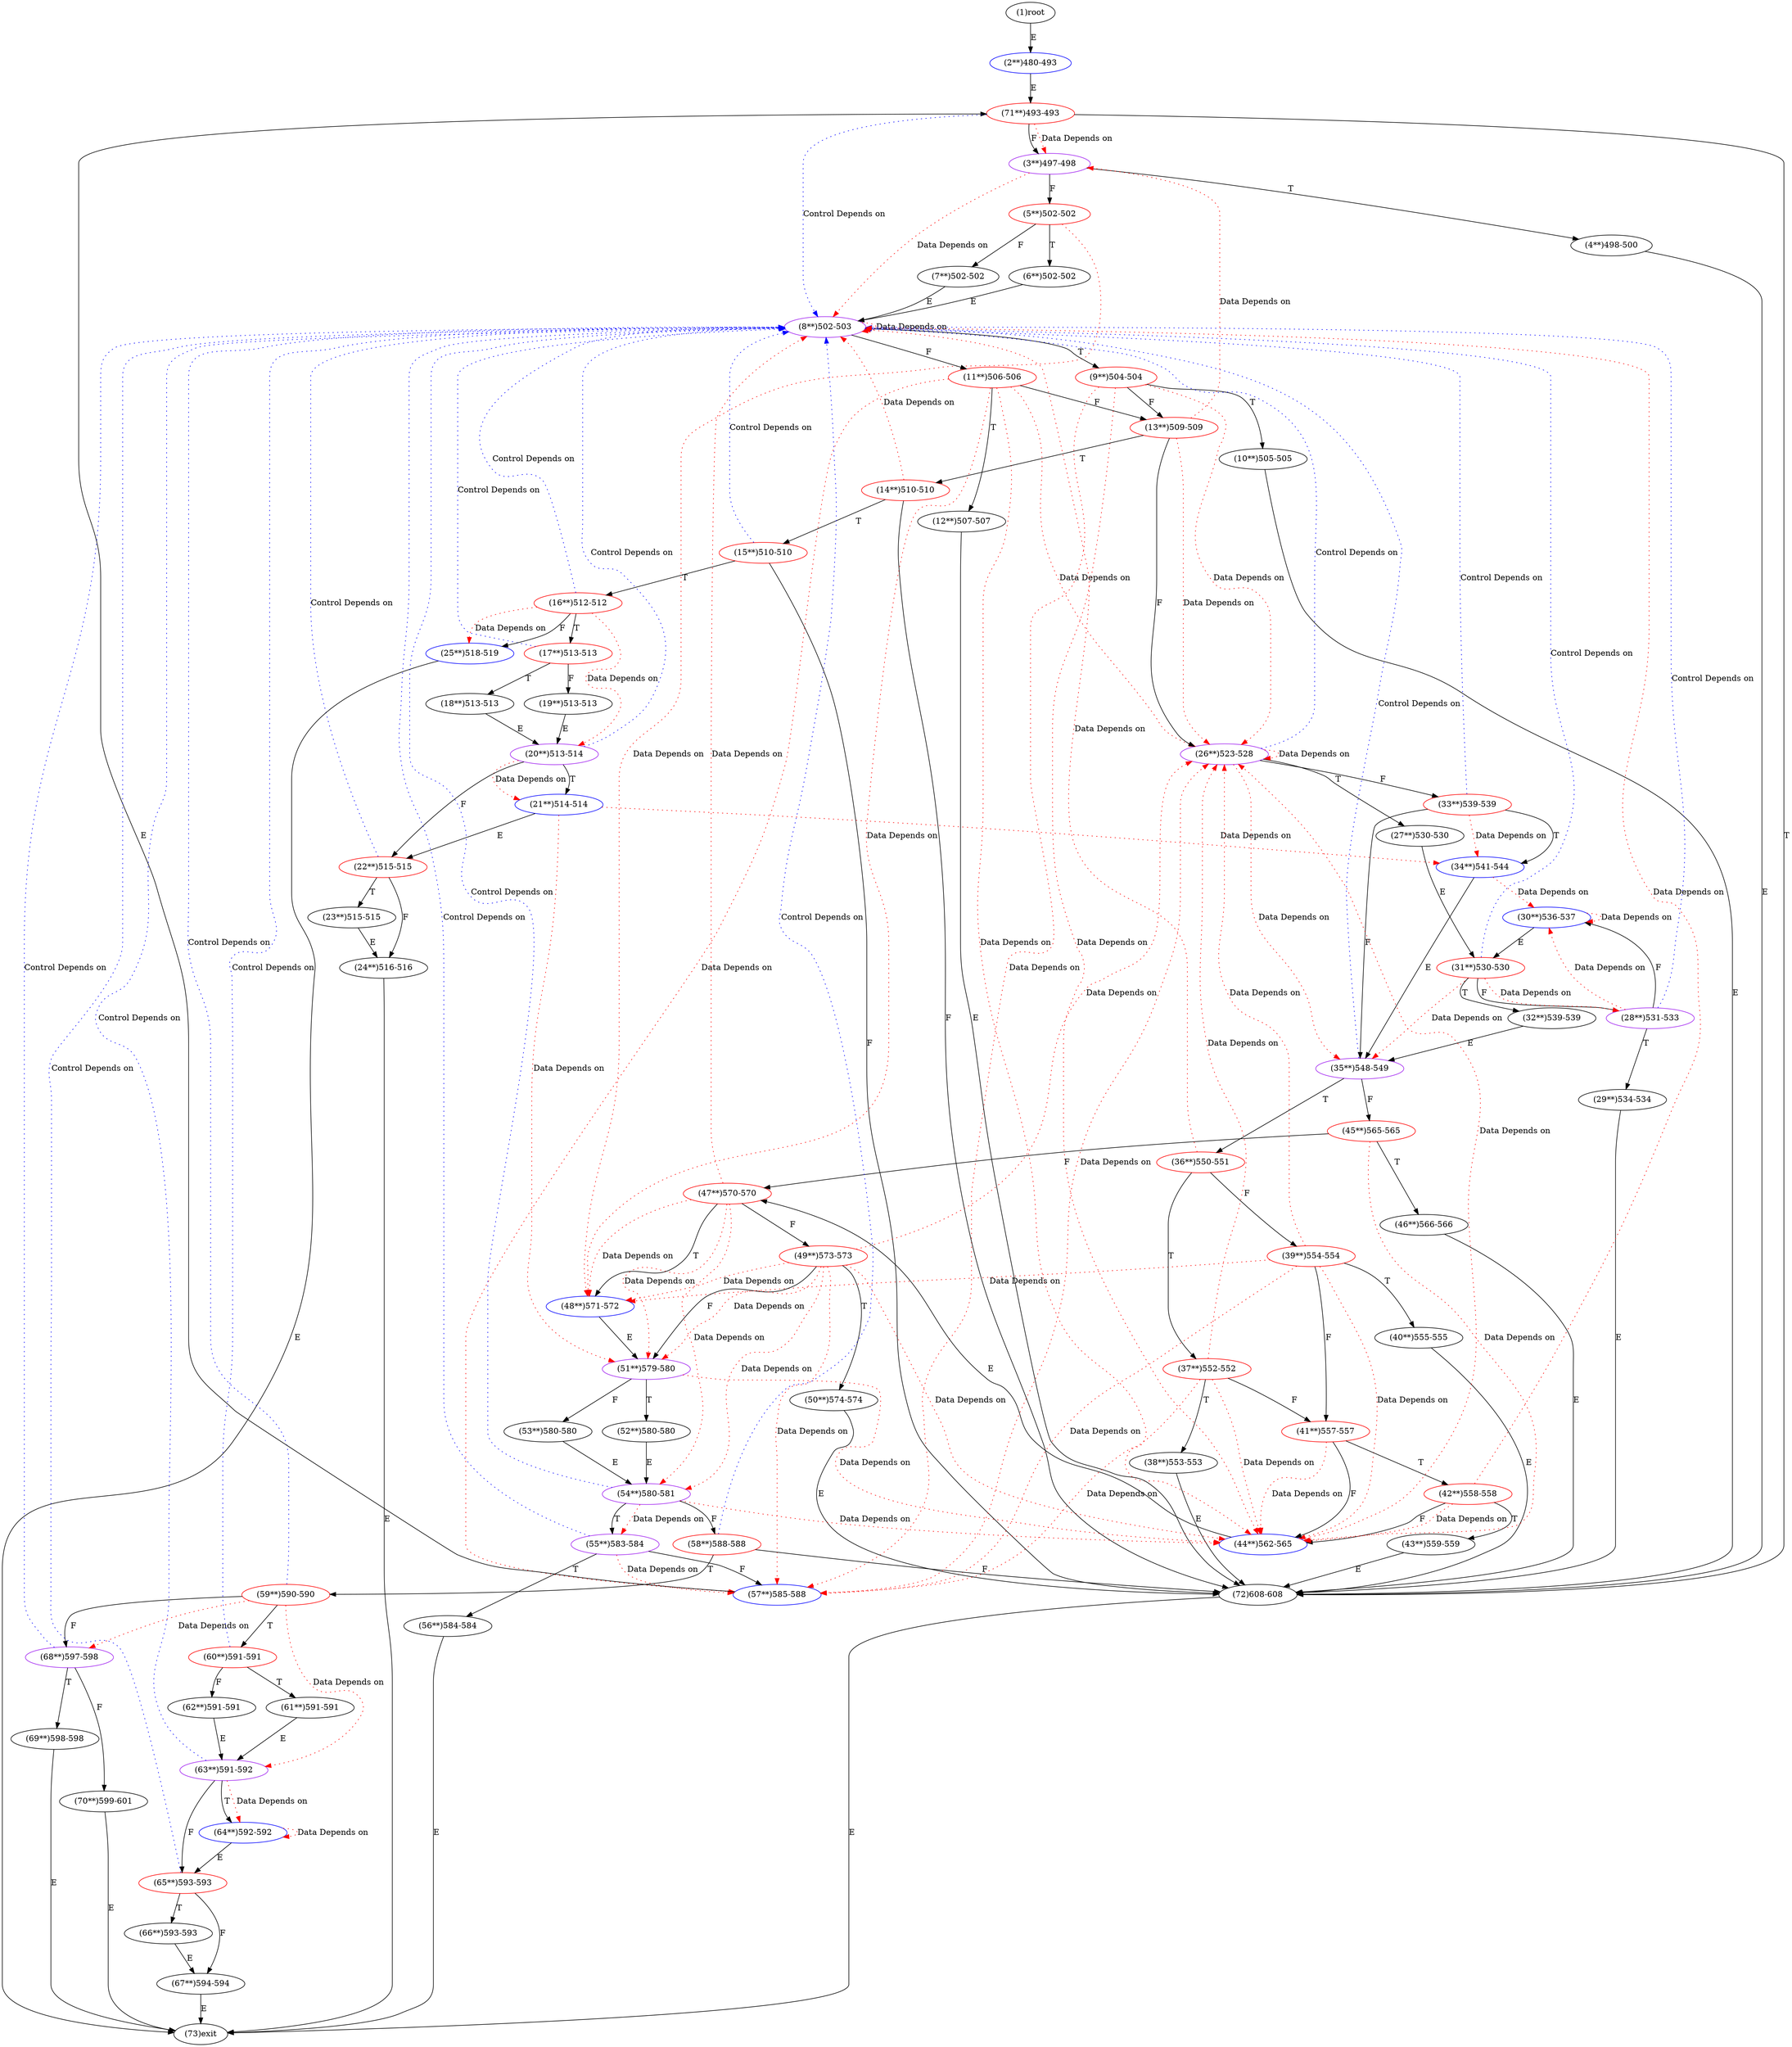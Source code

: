 digraph "" { 
1[ label="(1)root"];
2[ label="(2**)480-493",color=blue];
3[ label="(3**)497-498",color=purple];
4[ label="(4**)498-500"];
5[ label="(5**)502-502",color=red];
6[ label="(6**)502-502"];
7[ label="(7**)502-502"];
8[ label="(8**)502-503",color=purple];
9[ label="(9**)504-504",color=red];
10[ label="(10**)505-505"];
11[ label="(11**)506-506",color=red];
12[ label="(12**)507-507"];
13[ label="(13**)509-509",color=red];
14[ label="(14**)510-510",color=red];
15[ label="(15**)510-510",color=red];
17[ label="(17**)513-513",color=red];
16[ label="(16**)512-512",color=red];
19[ label="(19**)513-513"];
18[ label="(18**)513-513"];
21[ label="(21**)514-514",color=blue];
20[ label="(20**)513-514",color=purple];
23[ label="(23**)515-515"];
22[ label="(22**)515-515",color=red];
25[ label="(25**)518-519",color=blue];
24[ label="(24**)516-516"];
27[ label="(27**)530-530"];
26[ label="(26**)523-528",color=purple];
29[ label="(29**)534-534"];
28[ label="(28**)531-533",color=purple];
31[ label="(31**)530-530",color=red];
30[ label="(30**)536-537",color=blue];
34[ label="(34**)541-544",color=blue];
35[ label="(35**)548-549",color=purple];
32[ label="(32**)539-539"];
33[ label="(33**)539-539",color=red];
38[ label="(38**)553-553"];
39[ label="(39**)554-554",color=red];
36[ label="(36**)550-551",color=red];
37[ label="(37**)552-552",color=red];
42[ label="(42**)558-558",color=red];
43[ label="(43**)559-559"];
40[ label="(40**)555-555"];
41[ label="(41**)557-557",color=red];
46[ label="(46**)566-566"];
47[ label="(47**)570-570",color=red];
44[ label="(44**)562-565",color=blue];
45[ label="(45**)565-565",color=red];
51[ label="(51**)579-580",color=purple];
50[ label="(50**)574-574"];
49[ label="(49**)573-573",color=red];
48[ label="(48**)571-572",color=blue];
55[ label="(55**)583-584",color=purple];
54[ label="(54**)580-581",color=purple];
53[ label="(53**)580-580"];
52[ label="(52**)580-580"];
59[ label="(59**)590-590",color=red];
58[ label="(58**)588-588",color=red];
57[ label="(57**)585-588",color=blue];
56[ label="(56**)584-584"];
63[ label="(63**)591-592",color=purple];
62[ label="(62**)591-591"];
61[ label="(61**)591-591"];
60[ label="(60**)591-591",color=red];
68[ label="(68**)597-598",color=purple];
69[ label="(69**)598-598"];
70[ label="(70**)599-601"];
71[ label="(71**)493-493",color=red];
64[ label="(64**)592-592",color=blue];
65[ label="(65**)593-593",color=red];
66[ label="(66**)593-593"];
67[ label="(67**)594-594"];
72[ label="(72)608-608"];
73[ label="(73)exit"];
1->2[ label="E"];
2->71[ label="E"];
3->5[ label="F"];
3->4[ label="T"];
4->72[ label="E"];
5->7[ label="F"];
5->6[ label="T"];
6->8[ label="E"];
7->8[ label="E"];
8->11[ label="F"];
8->9[ label="T"];
9->13[ label="F"];
9->10[ label="T"];
10->72[ label="E"];
11->13[ label="F"];
11->12[ label="T"];
12->72[ label="E"];
13->26[ label="F"];
13->14[ label="T"];
14->72[ label="F"];
14->15[ label="T"];
15->72[ label="F"];
15->16[ label="T"];
16->25[ label="F"];
16->17[ label="T"];
17->19[ label="F"];
17->18[ label="T"];
18->20[ label="E"];
19->20[ label="E"];
20->22[ label="F"];
20->21[ label="T"];
21->22[ label="E"];
22->24[ label="F"];
22->23[ label="T"];
23->24[ label="E"];
24->73[ label="E"];
25->73[ label="E"];
26->33[ label="F"];
26->27[ label="T"];
27->31[ label="E"];
28->30[ label="F"];
28->29[ label="T"];
29->72[ label="E"];
30->31[ label="E"];
31->28[ label="F"];
31->32[ label="T"];
32->35[ label="E"];
33->35[ label="F"];
33->34[ label="T"];
34->35[ label="E"];
35->45[ label="F"];
35->36[ label="T"];
36->39[ label="F"];
36->37[ label="T"];
37->41[ label="F"];
37->38[ label="T"];
38->72[ label="E"];
39->41[ label="F"];
39->40[ label="T"];
40->72[ label="E"];
41->44[ label="F"];
41->42[ label="T"];
42->44[ label="F"];
42->43[ label="T"];
43->72[ label="E"];
44->47[ label="E"];
45->47[ label="F"];
45->46[ label="T"];
46->72[ label="E"];
47->49[ label="F"];
47->48[ label="T"];
48->51[ label="E"];
49->51[ label="F"];
49->50[ label="T"];
50->72[ label="E"];
51->53[ label="F"];
51->52[ label="T"];
52->54[ label="E"];
53->54[ label="E"];
54->58[ label="F"];
54->55[ label="T"];
55->57[ label="F"];
55->56[ label="T"];
56->73[ label="E"];
57->71[ label="E"];
58->72[ label="F"];
58->59[ label="T"];
59->68[ label="F"];
59->60[ label="T"];
60->62[ label="F"];
60->61[ label="T"];
61->63[ label="E"];
62->63[ label="E"];
63->65[ label="F"];
63->64[ label="T"];
64->65[ label="E"];
65->67[ label="F"];
65->66[ label="T"];
66->67[ label="E"];
67->73[ label="E"];
68->70[ label="F"];
68->69[ label="T"];
69->73[ label="E"];
70->73[ label="E"];
71->3[ label="F"];
71->72[ label="T"];
72->73[ label="E"];
3->8[ color="red" label="Data Depends on" style = dotted ];
5->48[ color="red" label="Data Depends on" style = dotted ];
8->8[ color="red" label="Data Depends on" style = dotted ];
9->26[ color="red" label="Data Depends on" style = dotted ];
9->57[ color="red" label="Data Depends on" style = dotted ];
9->44[ color="red" label="Data Depends on" style = dotted ];
11->26[ color="red" label="Data Depends on" style = dotted ];
11->57[ color="red" label="Data Depends on" style = dotted ];
11->44[ color="red" label="Data Depends on" style = dotted ];
11->48[ color="red" label="Data Depends on" style = dotted ];
13->26[ color="red" label="Data Depends on" style = dotted ];
13->3[ color="red" label="Data Depends on" style = dotted ];
14->8[ color="red" label="Data Depends on" style = dotted ];
15->8[ color="blue" label="Control Depends on" style = dotted ];
17->8[ color="blue" label="Control Depends on" style = dotted ];
16->20[ color="red" label="Data Depends on" style = dotted ];
16->8[ color="blue" label="Control Depends on" style = dotted ];
16->25[ color="red" label="Data Depends on" style = dotted ];
21->34[ color="red" label="Data Depends on" style = dotted ];
21->51[ color="red" label="Data Depends on" style = dotted ];
20->21[ color="red" label="Data Depends on" style = dotted ];
20->8[ color="blue" label="Control Depends on" style = dotted ];
22->8[ color="blue" label="Control Depends on" style = dotted ];
26->26[ color="red" label="Data Depends on" style = dotted ];
26->8[ color="blue" label="Control Depends on" style = dotted ];
26->35[ color="red" label="Data Depends on" style = dotted ];
28->30[ color="red" label="Data Depends on" style = dotted ];
28->8[ color="blue" label="Control Depends on" style = dotted ];
31->28[ color="red" label="Data Depends on" style = dotted ];
31->8[ color="blue" label="Control Depends on" style = dotted ];
31->35[ color="red" label="Data Depends on" style = dotted ];
30->30[ color="red" label="Data Depends on" style = dotted ];
34->30[ color="red" label="Data Depends on" style = dotted ];
35->8[ color="blue" label="Control Depends on" style = dotted ];
33->34[ color="red" label="Data Depends on" style = dotted ];
33->8[ color="blue" label="Control Depends on" style = dotted ];
39->48[ color="red" label="Data Depends on" style = dotted ];
39->44[ color="red" label="Data Depends on" style = dotted ];
39->26[ color="red" label="Data Depends on" style = dotted ];
39->57[ color="red" label="Data Depends on" style = dotted ];
36->8[ color="red" label="Data Depends on" style = dotted ];
37->44[ color="red" label="Data Depends on" style = dotted ];
37->26[ color="red" label="Data Depends on" style = dotted ];
37->57[ color="red" label="Data Depends on" style = dotted ];
42->8[ color="red" label="Data Depends on" style = dotted ];
42->44[ color="red" label="Data Depends on" style = dotted ];
41->44[ color="red" label="Data Depends on" style = dotted ];
47->8[ color="red" label="Data Depends on" style = dotted ];
47->54[ color="red" label="Data Depends on" style = dotted ];
47->51[ color="red" label="Data Depends on" style = dotted ];
47->48[ color="red" label="Data Depends on" style = dotted ];
44->26[ color="red" label="Data Depends on" style = dotted ];
45->44[ color="red" label="Data Depends on" style = dotted ];
51->44[ color="red" label="Data Depends on" style = dotted ];
49->48[ color="red" label="Data Depends on" style = dotted ];
49->51[ color="red" label="Data Depends on" style = dotted ];
49->54[ color="red" label="Data Depends on" style = dotted ];
49->57[ color="red" label="Data Depends on" style = dotted ];
49->26[ color="red" label="Data Depends on" style = dotted ];
49->44[ color="red" label="Data Depends on" style = dotted ];
55->8[ color="blue" label="Control Depends on" style = dotted ];
55->57[ color="red" label="Data Depends on" style = dotted ];
54->55[ color="red" label="Data Depends on" style = dotted ];
54->44[ color="red" label="Data Depends on" style = dotted ];
54->8[ color="blue" label="Control Depends on" style = dotted ];
59->8[ color="blue" label="Control Depends on" style = dotted ];
59->63[ color="red" label="Data Depends on" style = dotted ];
59->68[ color="red" label="Data Depends on" style = dotted ];
58->8[ color="blue" label="Control Depends on" style = dotted ];
57->26[ color="red" label="Data Depends on" style = dotted ];
63->8[ color="blue" label="Control Depends on" style = dotted ];
63->64[ color="red" label="Data Depends on" style = dotted ];
60->8[ color="blue" label="Control Depends on" style = dotted ];
68->8[ color="blue" label="Control Depends on" style = dotted ];
71->3[ color="red" label="Data Depends on" style = dotted ];
71->8[ color="blue" label="Control Depends on" style = dotted ];
64->64[ color="red" label="Data Depends on" style = dotted ];
65->8[ color="blue" label="Control Depends on" style = dotted ];
}